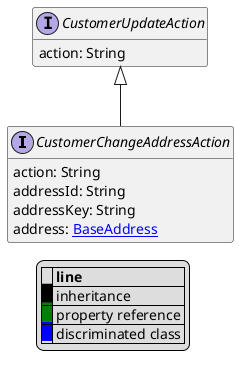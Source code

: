 @startuml

hide empty fields
hide empty methods
legend
|= |= line |
|<back:black>   </back>| inheritance |
|<back:green>   </back>| property reference |
|<back:blue>   </back>| discriminated class |
endlegend
interface CustomerChangeAddressAction [[CustomerChangeAddressAction.svg]] extends CustomerUpdateAction {
    action: String
    addressId: String
    addressKey: String
    address: [[BaseAddress.svg BaseAddress]]
}
interface CustomerUpdateAction [[CustomerUpdateAction.svg]]  {
    action: String
}





@enduml
